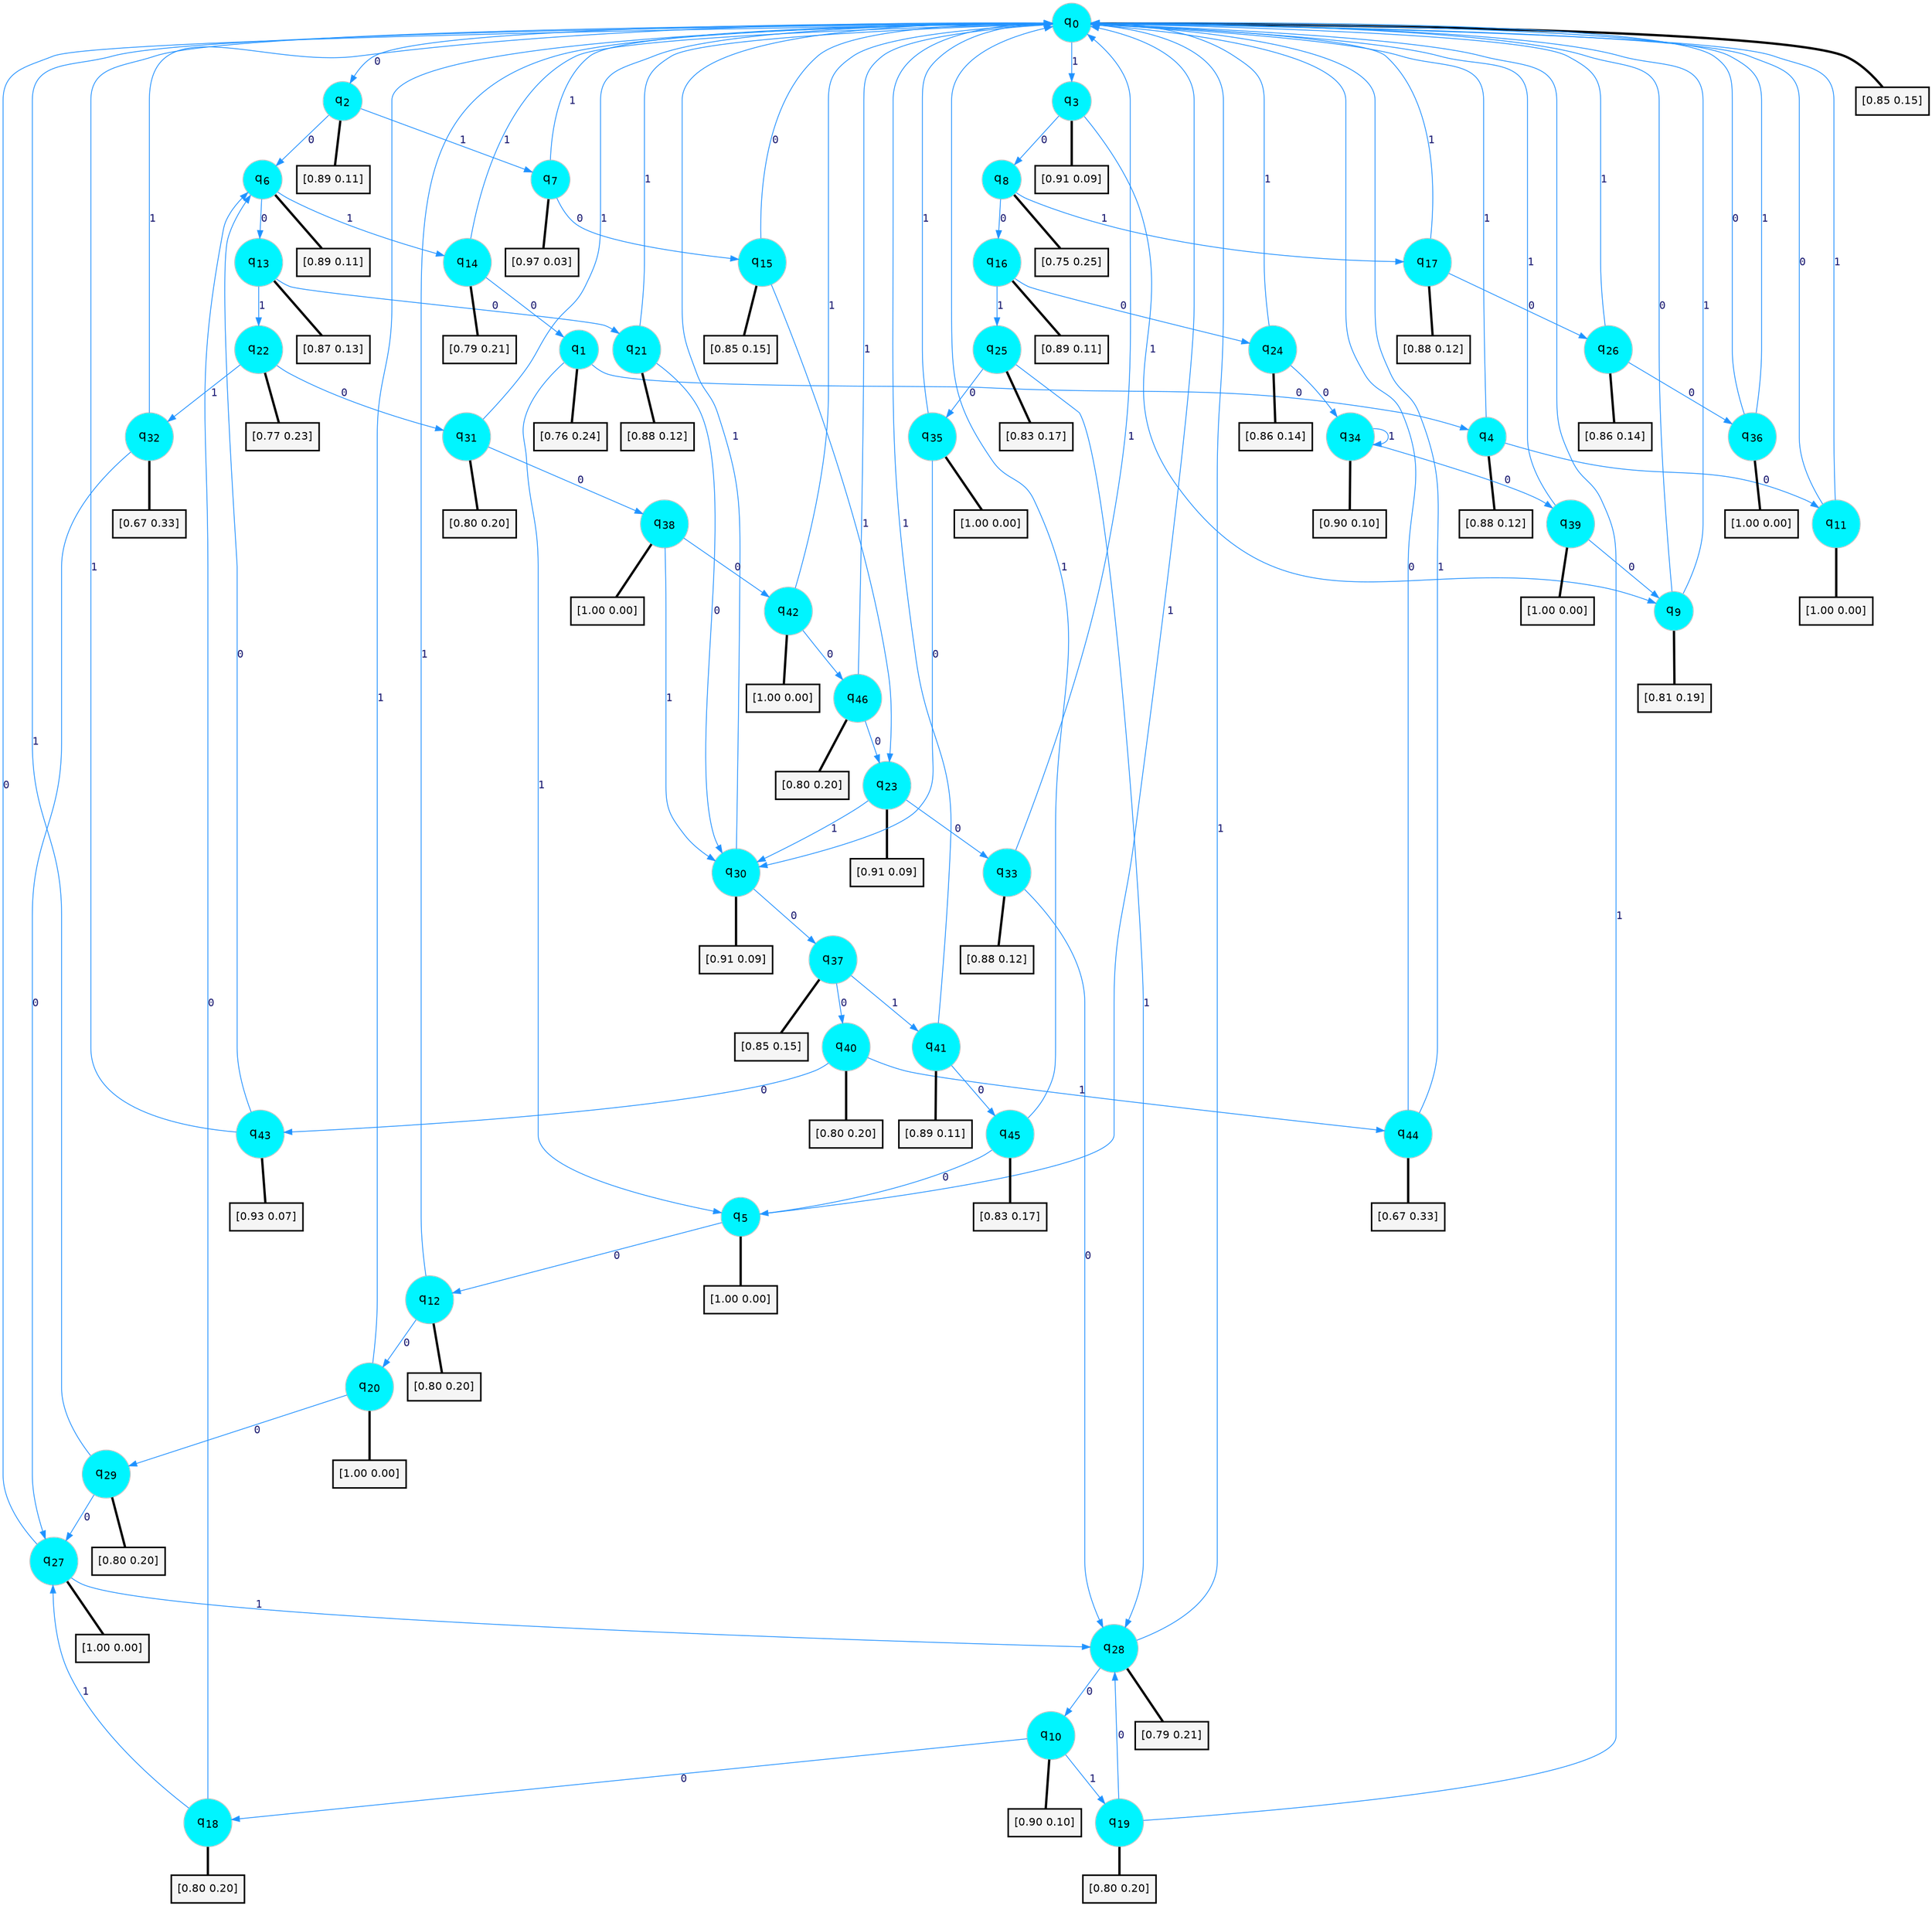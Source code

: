 digraph G {
graph [
bgcolor=transparent, dpi=300, rankdir=TD, size="40,25"];
node [
color=gray, fillcolor=turquoise1, fontcolor=black, fontname=Helvetica, fontsize=16, fontweight=bold, shape=circle, style=filled];
edge [
arrowsize=1, color=dodgerblue1, fontcolor=midnightblue, fontname=courier, fontweight=bold, penwidth=1, style=solid, weight=20];
0[label=<q<SUB>0</SUB>>];
1[label=<q<SUB>1</SUB>>];
2[label=<q<SUB>2</SUB>>];
3[label=<q<SUB>3</SUB>>];
4[label=<q<SUB>4</SUB>>];
5[label=<q<SUB>5</SUB>>];
6[label=<q<SUB>6</SUB>>];
7[label=<q<SUB>7</SUB>>];
8[label=<q<SUB>8</SUB>>];
9[label=<q<SUB>9</SUB>>];
10[label=<q<SUB>10</SUB>>];
11[label=<q<SUB>11</SUB>>];
12[label=<q<SUB>12</SUB>>];
13[label=<q<SUB>13</SUB>>];
14[label=<q<SUB>14</SUB>>];
15[label=<q<SUB>15</SUB>>];
16[label=<q<SUB>16</SUB>>];
17[label=<q<SUB>17</SUB>>];
18[label=<q<SUB>18</SUB>>];
19[label=<q<SUB>19</SUB>>];
20[label=<q<SUB>20</SUB>>];
21[label=<q<SUB>21</SUB>>];
22[label=<q<SUB>22</SUB>>];
23[label=<q<SUB>23</SUB>>];
24[label=<q<SUB>24</SUB>>];
25[label=<q<SUB>25</SUB>>];
26[label=<q<SUB>26</SUB>>];
27[label=<q<SUB>27</SUB>>];
28[label=<q<SUB>28</SUB>>];
29[label=<q<SUB>29</SUB>>];
30[label=<q<SUB>30</SUB>>];
31[label=<q<SUB>31</SUB>>];
32[label=<q<SUB>32</SUB>>];
33[label=<q<SUB>33</SUB>>];
34[label=<q<SUB>34</SUB>>];
35[label=<q<SUB>35</SUB>>];
36[label=<q<SUB>36</SUB>>];
37[label=<q<SUB>37</SUB>>];
38[label=<q<SUB>38</SUB>>];
39[label=<q<SUB>39</SUB>>];
40[label=<q<SUB>40</SUB>>];
41[label=<q<SUB>41</SUB>>];
42[label=<q<SUB>42</SUB>>];
43[label=<q<SUB>43</SUB>>];
44[label=<q<SUB>44</SUB>>];
45[label=<q<SUB>45</SUB>>];
46[label=<q<SUB>46</SUB>>];
47[label="[0.85 0.15]", shape=box,fontcolor=black, fontname=Helvetica, fontsize=14, penwidth=2, fillcolor=whitesmoke,color=black];
48[label="[0.76 0.24]", shape=box,fontcolor=black, fontname=Helvetica, fontsize=14, penwidth=2, fillcolor=whitesmoke,color=black];
49[label="[0.89 0.11]", shape=box,fontcolor=black, fontname=Helvetica, fontsize=14, penwidth=2, fillcolor=whitesmoke,color=black];
50[label="[0.91 0.09]", shape=box,fontcolor=black, fontname=Helvetica, fontsize=14, penwidth=2, fillcolor=whitesmoke,color=black];
51[label="[0.88 0.12]", shape=box,fontcolor=black, fontname=Helvetica, fontsize=14, penwidth=2, fillcolor=whitesmoke,color=black];
52[label="[1.00 0.00]", shape=box,fontcolor=black, fontname=Helvetica, fontsize=14, penwidth=2, fillcolor=whitesmoke,color=black];
53[label="[0.89 0.11]", shape=box,fontcolor=black, fontname=Helvetica, fontsize=14, penwidth=2, fillcolor=whitesmoke,color=black];
54[label="[0.97 0.03]", shape=box,fontcolor=black, fontname=Helvetica, fontsize=14, penwidth=2, fillcolor=whitesmoke,color=black];
55[label="[0.75 0.25]", shape=box,fontcolor=black, fontname=Helvetica, fontsize=14, penwidth=2, fillcolor=whitesmoke,color=black];
56[label="[0.81 0.19]", shape=box,fontcolor=black, fontname=Helvetica, fontsize=14, penwidth=2, fillcolor=whitesmoke,color=black];
57[label="[0.90 0.10]", shape=box,fontcolor=black, fontname=Helvetica, fontsize=14, penwidth=2, fillcolor=whitesmoke,color=black];
58[label="[1.00 0.00]", shape=box,fontcolor=black, fontname=Helvetica, fontsize=14, penwidth=2, fillcolor=whitesmoke,color=black];
59[label="[0.80 0.20]", shape=box,fontcolor=black, fontname=Helvetica, fontsize=14, penwidth=2, fillcolor=whitesmoke,color=black];
60[label="[0.87 0.13]", shape=box,fontcolor=black, fontname=Helvetica, fontsize=14, penwidth=2, fillcolor=whitesmoke,color=black];
61[label="[0.79 0.21]", shape=box,fontcolor=black, fontname=Helvetica, fontsize=14, penwidth=2, fillcolor=whitesmoke,color=black];
62[label="[0.85 0.15]", shape=box,fontcolor=black, fontname=Helvetica, fontsize=14, penwidth=2, fillcolor=whitesmoke,color=black];
63[label="[0.89 0.11]", shape=box,fontcolor=black, fontname=Helvetica, fontsize=14, penwidth=2, fillcolor=whitesmoke,color=black];
64[label="[0.88 0.12]", shape=box,fontcolor=black, fontname=Helvetica, fontsize=14, penwidth=2, fillcolor=whitesmoke,color=black];
65[label="[0.80 0.20]", shape=box,fontcolor=black, fontname=Helvetica, fontsize=14, penwidth=2, fillcolor=whitesmoke,color=black];
66[label="[0.80 0.20]", shape=box,fontcolor=black, fontname=Helvetica, fontsize=14, penwidth=2, fillcolor=whitesmoke,color=black];
67[label="[1.00 0.00]", shape=box,fontcolor=black, fontname=Helvetica, fontsize=14, penwidth=2, fillcolor=whitesmoke,color=black];
68[label="[0.88 0.12]", shape=box,fontcolor=black, fontname=Helvetica, fontsize=14, penwidth=2, fillcolor=whitesmoke,color=black];
69[label="[0.77 0.23]", shape=box,fontcolor=black, fontname=Helvetica, fontsize=14, penwidth=2, fillcolor=whitesmoke,color=black];
70[label="[0.91 0.09]", shape=box,fontcolor=black, fontname=Helvetica, fontsize=14, penwidth=2, fillcolor=whitesmoke,color=black];
71[label="[0.86 0.14]", shape=box,fontcolor=black, fontname=Helvetica, fontsize=14, penwidth=2, fillcolor=whitesmoke,color=black];
72[label="[0.83 0.17]", shape=box,fontcolor=black, fontname=Helvetica, fontsize=14, penwidth=2, fillcolor=whitesmoke,color=black];
73[label="[0.86 0.14]", shape=box,fontcolor=black, fontname=Helvetica, fontsize=14, penwidth=2, fillcolor=whitesmoke,color=black];
74[label="[1.00 0.00]", shape=box,fontcolor=black, fontname=Helvetica, fontsize=14, penwidth=2, fillcolor=whitesmoke,color=black];
75[label="[0.79 0.21]", shape=box,fontcolor=black, fontname=Helvetica, fontsize=14, penwidth=2, fillcolor=whitesmoke,color=black];
76[label="[0.80 0.20]", shape=box,fontcolor=black, fontname=Helvetica, fontsize=14, penwidth=2, fillcolor=whitesmoke,color=black];
77[label="[0.91 0.09]", shape=box,fontcolor=black, fontname=Helvetica, fontsize=14, penwidth=2, fillcolor=whitesmoke,color=black];
78[label="[0.80 0.20]", shape=box,fontcolor=black, fontname=Helvetica, fontsize=14, penwidth=2, fillcolor=whitesmoke,color=black];
79[label="[0.67 0.33]", shape=box,fontcolor=black, fontname=Helvetica, fontsize=14, penwidth=2, fillcolor=whitesmoke,color=black];
80[label="[0.88 0.12]", shape=box,fontcolor=black, fontname=Helvetica, fontsize=14, penwidth=2, fillcolor=whitesmoke,color=black];
81[label="[0.90 0.10]", shape=box,fontcolor=black, fontname=Helvetica, fontsize=14, penwidth=2, fillcolor=whitesmoke,color=black];
82[label="[1.00 0.00]", shape=box,fontcolor=black, fontname=Helvetica, fontsize=14, penwidth=2, fillcolor=whitesmoke,color=black];
83[label="[1.00 0.00]", shape=box,fontcolor=black, fontname=Helvetica, fontsize=14, penwidth=2, fillcolor=whitesmoke,color=black];
84[label="[0.85 0.15]", shape=box,fontcolor=black, fontname=Helvetica, fontsize=14, penwidth=2, fillcolor=whitesmoke,color=black];
85[label="[1.00 0.00]", shape=box,fontcolor=black, fontname=Helvetica, fontsize=14, penwidth=2, fillcolor=whitesmoke,color=black];
86[label="[1.00 0.00]", shape=box,fontcolor=black, fontname=Helvetica, fontsize=14, penwidth=2, fillcolor=whitesmoke,color=black];
87[label="[0.80 0.20]", shape=box,fontcolor=black, fontname=Helvetica, fontsize=14, penwidth=2, fillcolor=whitesmoke,color=black];
88[label="[0.89 0.11]", shape=box,fontcolor=black, fontname=Helvetica, fontsize=14, penwidth=2, fillcolor=whitesmoke,color=black];
89[label="[1.00 0.00]", shape=box,fontcolor=black, fontname=Helvetica, fontsize=14, penwidth=2, fillcolor=whitesmoke,color=black];
90[label="[0.93 0.07]", shape=box,fontcolor=black, fontname=Helvetica, fontsize=14, penwidth=2, fillcolor=whitesmoke,color=black];
91[label="[0.67 0.33]", shape=box,fontcolor=black, fontname=Helvetica, fontsize=14, penwidth=2, fillcolor=whitesmoke,color=black];
92[label="[0.83 0.17]", shape=box,fontcolor=black, fontname=Helvetica, fontsize=14, penwidth=2, fillcolor=whitesmoke,color=black];
93[label="[0.80 0.20]", shape=box,fontcolor=black, fontname=Helvetica, fontsize=14, penwidth=2, fillcolor=whitesmoke,color=black];
0->2 [label=0];
0->3 [label=1];
0->47 [arrowhead=none, penwidth=3,color=black];
1->4 [label=0];
1->5 [label=1];
1->48 [arrowhead=none, penwidth=3,color=black];
2->6 [label=0];
2->7 [label=1];
2->49 [arrowhead=none, penwidth=3,color=black];
3->8 [label=0];
3->9 [label=1];
3->50 [arrowhead=none, penwidth=3,color=black];
4->11 [label=0];
4->0 [label=1];
4->51 [arrowhead=none, penwidth=3,color=black];
5->12 [label=0];
5->0 [label=1];
5->52 [arrowhead=none, penwidth=3,color=black];
6->13 [label=0];
6->14 [label=1];
6->53 [arrowhead=none, penwidth=3,color=black];
7->15 [label=0];
7->0 [label=1];
7->54 [arrowhead=none, penwidth=3,color=black];
8->16 [label=0];
8->17 [label=1];
8->55 [arrowhead=none, penwidth=3,color=black];
9->0 [label=0];
9->0 [label=1];
9->56 [arrowhead=none, penwidth=3,color=black];
10->18 [label=0];
10->19 [label=1];
10->57 [arrowhead=none, penwidth=3,color=black];
11->0 [label=0];
11->0 [label=1];
11->58 [arrowhead=none, penwidth=3,color=black];
12->20 [label=0];
12->0 [label=1];
12->59 [arrowhead=none, penwidth=3,color=black];
13->21 [label=0];
13->22 [label=1];
13->60 [arrowhead=none, penwidth=3,color=black];
14->1 [label=0];
14->0 [label=1];
14->61 [arrowhead=none, penwidth=3,color=black];
15->0 [label=0];
15->23 [label=1];
15->62 [arrowhead=none, penwidth=3,color=black];
16->24 [label=0];
16->25 [label=1];
16->63 [arrowhead=none, penwidth=3,color=black];
17->26 [label=0];
17->0 [label=1];
17->64 [arrowhead=none, penwidth=3,color=black];
18->6 [label=0];
18->27 [label=1];
18->65 [arrowhead=none, penwidth=3,color=black];
19->28 [label=0];
19->0 [label=1];
19->66 [arrowhead=none, penwidth=3,color=black];
20->29 [label=0];
20->0 [label=1];
20->67 [arrowhead=none, penwidth=3,color=black];
21->30 [label=0];
21->0 [label=1];
21->68 [arrowhead=none, penwidth=3,color=black];
22->31 [label=0];
22->32 [label=1];
22->69 [arrowhead=none, penwidth=3,color=black];
23->33 [label=0];
23->30 [label=1];
23->70 [arrowhead=none, penwidth=3,color=black];
24->34 [label=0];
24->0 [label=1];
24->71 [arrowhead=none, penwidth=3,color=black];
25->35 [label=0];
25->28 [label=1];
25->72 [arrowhead=none, penwidth=3,color=black];
26->36 [label=0];
26->0 [label=1];
26->73 [arrowhead=none, penwidth=3,color=black];
27->0 [label=0];
27->28 [label=1];
27->74 [arrowhead=none, penwidth=3,color=black];
28->10 [label=0];
28->0 [label=1];
28->75 [arrowhead=none, penwidth=3,color=black];
29->27 [label=0];
29->0 [label=1];
29->76 [arrowhead=none, penwidth=3,color=black];
30->37 [label=0];
30->0 [label=1];
30->77 [arrowhead=none, penwidth=3,color=black];
31->38 [label=0];
31->0 [label=1];
31->78 [arrowhead=none, penwidth=3,color=black];
32->27 [label=0];
32->0 [label=1];
32->79 [arrowhead=none, penwidth=3,color=black];
33->28 [label=0];
33->0 [label=1];
33->80 [arrowhead=none, penwidth=3,color=black];
34->39 [label=0];
34->34 [label=1];
34->81 [arrowhead=none, penwidth=3,color=black];
35->30 [label=0];
35->0 [label=1];
35->82 [arrowhead=none, penwidth=3,color=black];
36->0 [label=0];
36->0 [label=1];
36->83 [arrowhead=none, penwidth=3,color=black];
37->40 [label=0];
37->41 [label=1];
37->84 [arrowhead=none, penwidth=3,color=black];
38->42 [label=0];
38->30 [label=1];
38->85 [arrowhead=none, penwidth=3,color=black];
39->9 [label=0];
39->0 [label=1];
39->86 [arrowhead=none, penwidth=3,color=black];
40->43 [label=0];
40->44 [label=1];
40->87 [arrowhead=none, penwidth=3,color=black];
41->45 [label=0];
41->0 [label=1];
41->88 [arrowhead=none, penwidth=3,color=black];
42->46 [label=0];
42->0 [label=1];
42->89 [arrowhead=none, penwidth=3,color=black];
43->6 [label=0];
43->0 [label=1];
43->90 [arrowhead=none, penwidth=3,color=black];
44->0 [label=0];
44->0 [label=1];
44->91 [arrowhead=none, penwidth=3,color=black];
45->5 [label=0];
45->0 [label=1];
45->92 [arrowhead=none, penwidth=3,color=black];
46->23 [label=0];
46->0 [label=1];
46->93 [arrowhead=none, penwidth=3,color=black];
}
